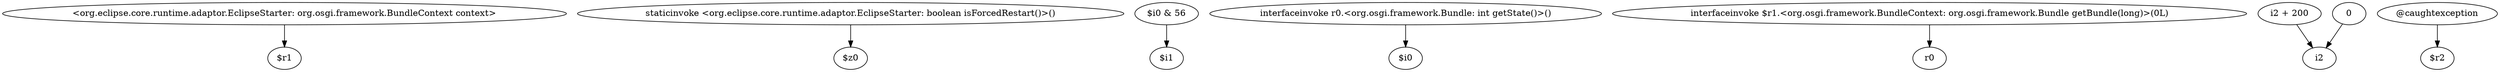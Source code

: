 digraph g {
0[label="<org.eclipse.core.runtime.adaptor.EclipseStarter: org.osgi.framework.BundleContext context>"]
1[label="$r1"]
0->1[label=""]
2[label="staticinvoke <org.eclipse.core.runtime.adaptor.EclipseStarter: boolean isForcedRestart()>()"]
3[label="$z0"]
2->3[label=""]
4[label="$i0 & 56"]
5[label="$i1"]
4->5[label=""]
6[label="interfaceinvoke r0.<org.osgi.framework.Bundle: int getState()>()"]
7[label="$i0"]
6->7[label=""]
8[label="interfaceinvoke $r1.<org.osgi.framework.BundleContext: org.osgi.framework.Bundle getBundle(long)>(0L)"]
9[label="r0"]
8->9[label=""]
10[label="i2 + 200"]
11[label="i2"]
10->11[label=""]
12[label="@caughtexception"]
13[label="$r2"]
12->13[label=""]
14[label="0"]
14->11[label=""]
}